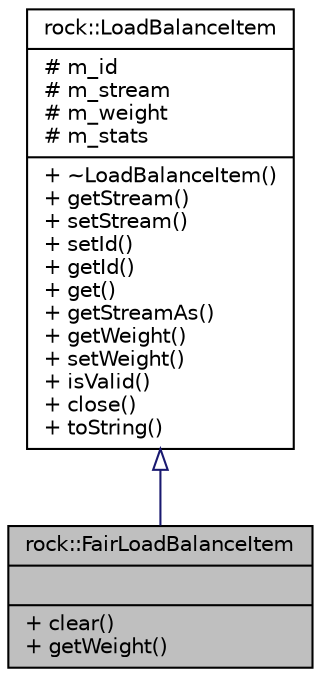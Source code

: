 digraph "rock::FairLoadBalanceItem"
{
 // LATEX_PDF_SIZE
  edge [fontname="Helvetica",fontsize="10",labelfontname="Helvetica",labelfontsize="10"];
  node [fontname="Helvetica",fontsize="10",shape=record];
  Node1 [label="{rock::FairLoadBalanceItem\n||+ clear()\l+ getWeight()\l}",height=0.2,width=0.4,color="black", fillcolor="grey75", style="filled", fontcolor="black",tooltip=" "];
  Node2 -> Node1 [dir="back",color="midnightblue",fontsize="10",style="solid",arrowtail="onormal"];
  Node2 [label="{rock::LoadBalanceItem\n|# m_id\l# m_stream\l# m_weight\l# m_stats\l|+ ~LoadBalanceItem()\l+ getStream()\l+ setStream()\l+ setId()\l+ getId()\l+ get()\l+ getStreamAs()\l+ getWeight()\l+ setWeight()\l+ isValid()\l+ close()\l+ toString()\l}",height=0.2,width=0.4,color="black", fillcolor="white", style="filled",URL="$classrock_1_1LoadBalanceItem.html",tooltip=" "];
}
